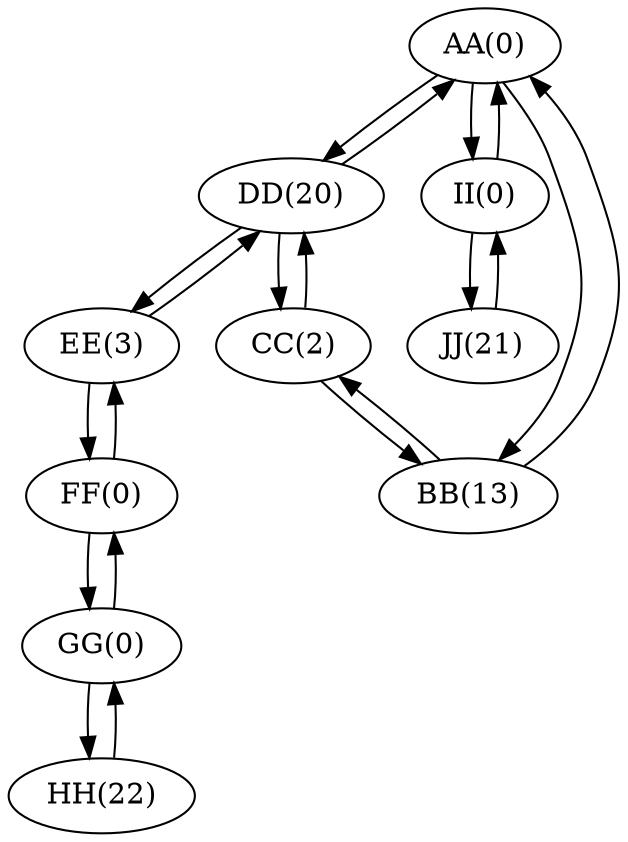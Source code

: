 digraph g {
"AA(0)" -> "DD(20)";
"AA(0)" -> "II(0)";
"AA(0)" -> "BB(13)";
"BB(13)" -> "CC(2)";
"BB(13)" -> "AA(0)";
"CC(2)" -> "DD(20)";
"CC(2)" -> "BB(13)";
"DD(20)" -> "CC(2)";
"DD(20)" -> "AA(0)";
"DD(20)" -> "EE(3)";
"EE(3)" -> "FF(0)";
"EE(3)" -> "DD(20)";
"FF(0)" -> "EE(3)";
"FF(0)" -> "GG(0)";
"GG(0)" -> "FF(0)";
"GG(0)" -> "HH(22)";
"HH(22)" -> "GG(0)";
"II(0)" -> "AA(0)";
"II(0)" -> "JJ(21)";
"JJ(21)" -> "II(0)";
}